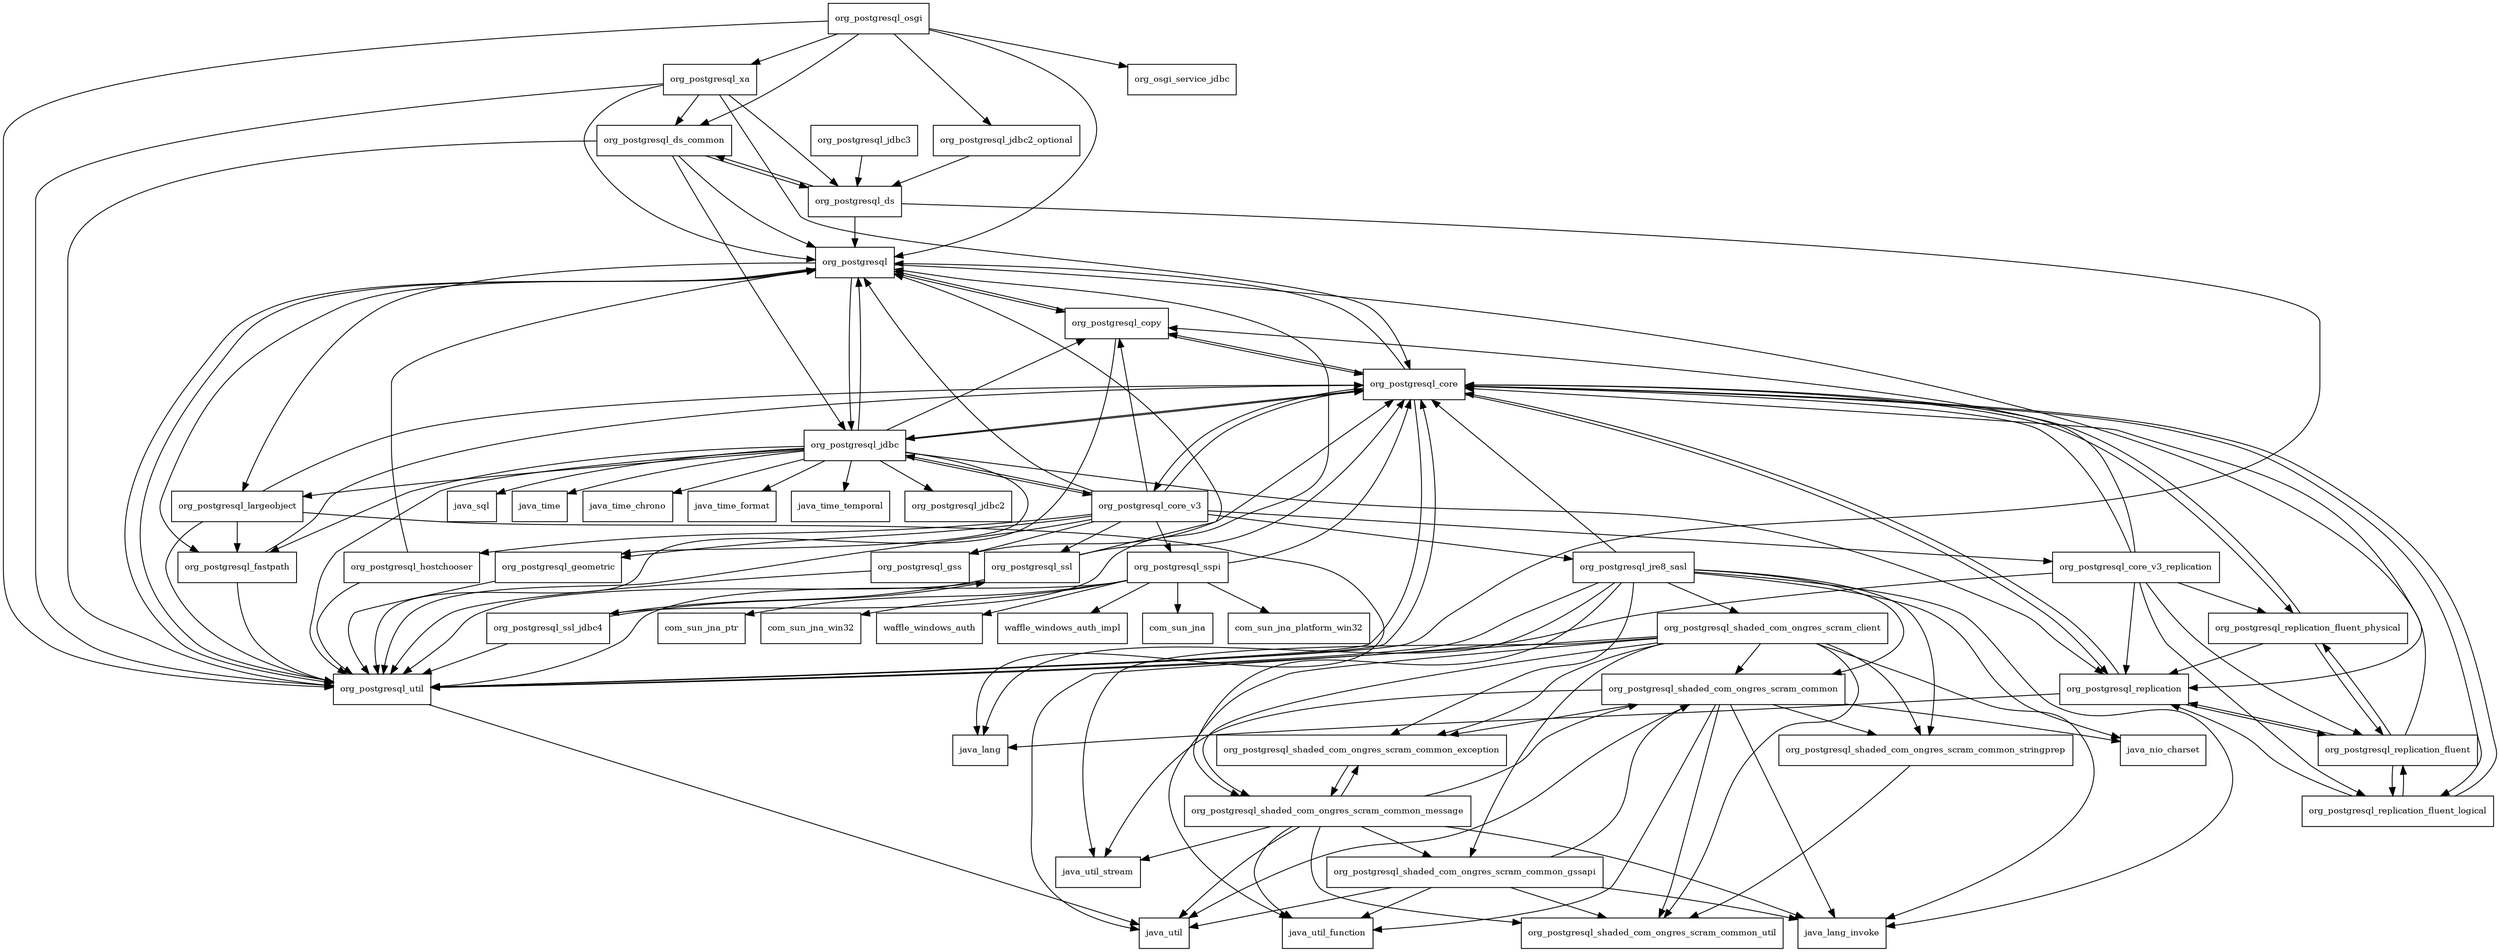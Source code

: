 digraph postgresql_42_2_2_package_dependencies {
  node [shape = box, fontsize=10.0];
  org_postgresql -> org_postgresql_copy;
  org_postgresql -> org_postgresql_fastpath;
  org_postgresql -> org_postgresql_jdbc;
  org_postgresql -> org_postgresql_largeobject;
  org_postgresql -> org_postgresql_replication;
  org_postgresql -> org_postgresql_util;
  org_postgresql_copy -> org_postgresql;
  org_postgresql_copy -> org_postgresql_core;
  org_postgresql_copy -> org_postgresql_util;
  org_postgresql_core -> org_postgresql;
  org_postgresql_core -> org_postgresql_copy;
  org_postgresql_core -> org_postgresql_core_v3;
  org_postgresql_core -> org_postgresql_jdbc;
  org_postgresql_core -> org_postgresql_replication;
  org_postgresql_core -> org_postgresql_replication_fluent_logical;
  org_postgresql_core -> org_postgresql_replication_fluent_physical;
  org_postgresql_core -> org_postgresql_util;
  org_postgresql_core_v3 -> org_postgresql;
  org_postgresql_core_v3 -> org_postgresql_copy;
  org_postgresql_core_v3 -> org_postgresql_core;
  org_postgresql_core_v3 -> org_postgresql_core_v3_replication;
  org_postgresql_core_v3 -> org_postgresql_geometric;
  org_postgresql_core_v3 -> org_postgresql_gss;
  org_postgresql_core_v3 -> org_postgresql_hostchooser;
  org_postgresql_core_v3 -> org_postgresql_jdbc;
  org_postgresql_core_v3 -> org_postgresql_jre8_sasl;
  org_postgresql_core_v3 -> org_postgresql_ssl;
  org_postgresql_core_v3 -> org_postgresql_sspi;
  org_postgresql_core_v3 -> org_postgresql_util;
  org_postgresql_core_v3_replication -> org_postgresql_copy;
  org_postgresql_core_v3_replication -> org_postgresql_core;
  org_postgresql_core_v3_replication -> org_postgresql_replication;
  org_postgresql_core_v3_replication -> org_postgresql_replication_fluent;
  org_postgresql_core_v3_replication -> org_postgresql_replication_fluent_logical;
  org_postgresql_core_v3_replication -> org_postgresql_replication_fluent_physical;
  org_postgresql_core_v3_replication -> org_postgresql_util;
  org_postgresql_ds -> org_postgresql;
  org_postgresql_ds -> org_postgresql_ds_common;
  org_postgresql_ds -> org_postgresql_util;
  org_postgresql_ds_common -> org_postgresql;
  org_postgresql_ds_common -> org_postgresql_ds;
  org_postgresql_ds_common -> org_postgresql_jdbc;
  org_postgresql_ds_common -> org_postgresql_util;
  org_postgresql_fastpath -> org_postgresql_core;
  org_postgresql_fastpath -> org_postgresql_util;
  org_postgresql_geometric -> org_postgresql_util;
  org_postgresql_gss -> org_postgresql_core;
  org_postgresql_gss -> org_postgresql_util;
  org_postgresql_hostchooser -> org_postgresql;
  org_postgresql_hostchooser -> org_postgresql_util;
  org_postgresql_jdbc -> java_sql;
  org_postgresql_jdbc -> java_time;
  org_postgresql_jdbc -> java_time_chrono;
  org_postgresql_jdbc -> java_time_format;
  org_postgresql_jdbc -> java_time_temporal;
  org_postgresql_jdbc -> org_postgresql;
  org_postgresql_jdbc -> org_postgresql_copy;
  org_postgresql_jdbc -> org_postgresql_core;
  org_postgresql_jdbc -> org_postgresql_core_v3;
  org_postgresql_jdbc -> org_postgresql_fastpath;
  org_postgresql_jdbc -> org_postgresql_geometric;
  org_postgresql_jdbc -> org_postgresql_jdbc2;
  org_postgresql_jdbc -> org_postgresql_largeobject;
  org_postgresql_jdbc -> org_postgresql_replication;
  org_postgresql_jdbc -> org_postgresql_util;
  org_postgresql_jdbc2_optional -> org_postgresql_ds;
  org_postgresql_jdbc3 -> org_postgresql_ds;
  org_postgresql_jre8_sasl -> java_lang;
  org_postgresql_jre8_sasl -> java_lang_invoke;
  org_postgresql_jre8_sasl -> java_nio_charset;
  org_postgresql_jre8_sasl -> org_postgresql_core;
  org_postgresql_jre8_sasl -> org_postgresql_shaded_com_ongres_scram_client;
  org_postgresql_jre8_sasl -> org_postgresql_shaded_com_ongres_scram_common;
  org_postgresql_jre8_sasl -> org_postgresql_shaded_com_ongres_scram_common_exception;
  org_postgresql_jre8_sasl -> org_postgresql_shaded_com_ongres_scram_common_message;
  org_postgresql_jre8_sasl -> org_postgresql_shaded_com_ongres_scram_common_stringprep;
  org_postgresql_jre8_sasl -> org_postgresql_util;
  org_postgresql_largeobject -> java_lang;
  org_postgresql_largeobject -> org_postgresql_core;
  org_postgresql_largeobject -> org_postgresql_fastpath;
  org_postgresql_largeobject -> org_postgresql_util;
  org_postgresql_osgi -> org_osgi_service_jdbc;
  org_postgresql_osgi -> org_postgresql;
  org_postgresql_osgi -> org_postgresql_ds_common;
  org_postgresql_osgi -> org_postgresql_jdbc2_optional;
  org_postgresql_osgi -> org_postgresql_util;
  org_postgresql_osgi -> org_postgresql_xa;
  org_postgresql_replication -> java_lang;
  org_postgresql_replication -> org_postgresql_core;
  org_postgresql_replication -> org_postgresql_replication_fluent;
  org_postgresql_replication_fluent -> org_postgresql_core;
  org_postgresql_replication_fluent -> org_postgresql_replication;
  org_postgresql_replication_fluent -> org_postgresql_replication_fluent_logical;
  org_postgresql_replication_fluent -> org_postgresql_replication_fluent_physical;
  org_postgresql_replication_fluent_logical -> org_postgresql_core;
  org_postgresql_replication_fluent_logical -> org_postgresql_replication;
  org_postgresql_replication_fluent_logical -> org_postgresql_replication_fluent;
  org_postgresql_replication_fluent_physical -> org_postgresql_core;
  org_postgresql_replication_fluent_physical -> org_postgresql_replication;
  org_postgresql_replication_fluent_physical -> org_postgresql_replication_fluent;
  org_postgresql_shaded_com_ongres_scram_client -> java_lang_invoke;
  org_postgresql_shaded_com_ongres_scram_client -> java_util;
  org_postgresql_shaded_com_ongres_scram_client -> java_util_function;
  org_postgresql_shaded_com_ongres_scram_client -> java_util_stream;
  org_postgresql_shaded_com_ongres_scram_client -> org_postgresql_shaded_com_ongres_scram_common;
  org_postgresql_shaded_com_ongres_scram_client -> org_postgresql_shaded_com_ongres_scram_common_exception;
  org_postgresql_shaded_com_ongres_scram_client -> org_postgresql_shaded_com_ongres_scram_common_gssapi;
  org_postgresql_shaded_com_ongres_scram_client -> org_postgresql_shaded_com_ongres_scram_common_message;
  org_postgresql_shaded_com_ongres_scram_client -> org_postgresql_shaded_com_ongres_scram_common_stringprep;
  org_postgresql_shaded_com_ongres_scram_client -> org_postgresql_shaded_com_ongres_scram_common_util;
  org_postgresql_shaded_com_ongres_scram_common -> java_lang_invoke;
  org_postgresql_shaded_com_ongres_scram_common -> java_nio_charset;
  org_postgresql_shaded_com_ongres_scram_common -> java_util;
  org_postgresql_shaded_com_ongres_scram_common -> java_util_function;
  org_postgresql_shaded_com_ongres_scram_common -> java_util_stream;
  org_postgresql_shaded_com_ongres_scram_common -> org_postgresql_shaded_com_ongres_scram_common_exception;
  org_postgresql_shaded_com_ongres_scram_common -> org_postgresql_shaded_com_ongres_scram_common_stringprep;
  org_postgresql_shaded_com_ongres_scram_common -> org_postgresql_shaded_com_ongres_scram_common_util;
  org_postgresql_shaded_com_ongres_scram_common_exception -> org_postgresql_shaded_com_ongres_scram_common_message;
  org_postgresql_shaded_com_ongres_scram_common_gssapi -> java_lang_invoke;
  org_postgresql_shaded_com_ongres_scram_common_gssapi -> java_util;
  org_postgresql_shaded_com_ongres_scram_common_gssapi -> java_util_function;
  org_postgresql_shaded_com_ongres_scram_common_gssapi -> org_postgresql_shaded_com_ongres_scram_common;
  org_postgresql_shaded_com_ongres_scram_common_gssapi -> org_postgresql_shaded_com_ongres_scram_common_util;
  org_postgresql_shaded_com_ongres_scram_common_message -> java_lang_invoke;
  org_postgresql_shaded_com_ongres_scram_common_message -> java_util;
  org_postgresql_shaded_com_ongres_scram_common_message -> java_util_function;
  org_postgresql_shaded_com_ongres_scram_common_message -> java_util_stream;
  org_postgresql_shaded_com_ongres_scram_common_message -> org_postgresql_shaded_com_ongres_scram_common;
  org_postgresql_shaded_com_ongres_scram_common_message -> org_postgresql_shaded_com_ongres_scram_common_exception;
  org_postgresql_shaded_com_ongres_scram_common_message -> org_postgresql_shaded_com_ongres_scram_common_gssapi;
  org_postgresql_shaded_com_ongres_scram_common_message -> org_postgresql_shaded_com_ongres_scram_common_util;
  org_postgresql_shaded_com_ongres_scram_common_stringprep -> org_postgresql_shaded_com_ongres_scram_common_util;
  org_postgresql_ssl -> org_postgresql;
  org_postgresql_ssl -> org_postgresql_core;
  org_postgresql_ssl -> org_postgresql_ssl_jdbc4;
  org_postgresql_ssl -> org_postgresql_util;
  org_postgresql_ssl_jdbc4 -> org_postgresql;
  org_postgresql_ssl_jdbc4 -> org_postgresql_ssl;
  org_postgresql_ssl_jdbc4 -> org_postgresql_util;
  org_postgresql_sspi -> com_sun_jna;
  org_postgresql_sspi -> com_sun_jna_platform_win32;
  org_postgresql_sspi -> com_sun_jna_ptr;
  org_postgresql_sspi -> com_sun_jna_win32;
  org_postgresql_sspi -> org_postgresql_core;
  org_postgresql_sspi -> org_postgresql_util;
  org_postgresql_sspi -> waffle_windows_auth;
  org_postgresql_sspi -> waffle_windows_auth_impl;
  org_postgresql_util -> java_util;
  org_postgresql_util -> org_postgresql;
  org_postgresql_util -> org_postgresql_core;
  org_postgresql_xa -> org_postgresql;
  org_postgresql_xa -> org_postgresql_core;
  org_postgresql_xa -> org_postgresql_ds;
  org_postgresql_xa -> org_postgresql_ds_common;
  org_postgresql_xa -> org_postgresql_util;
}
